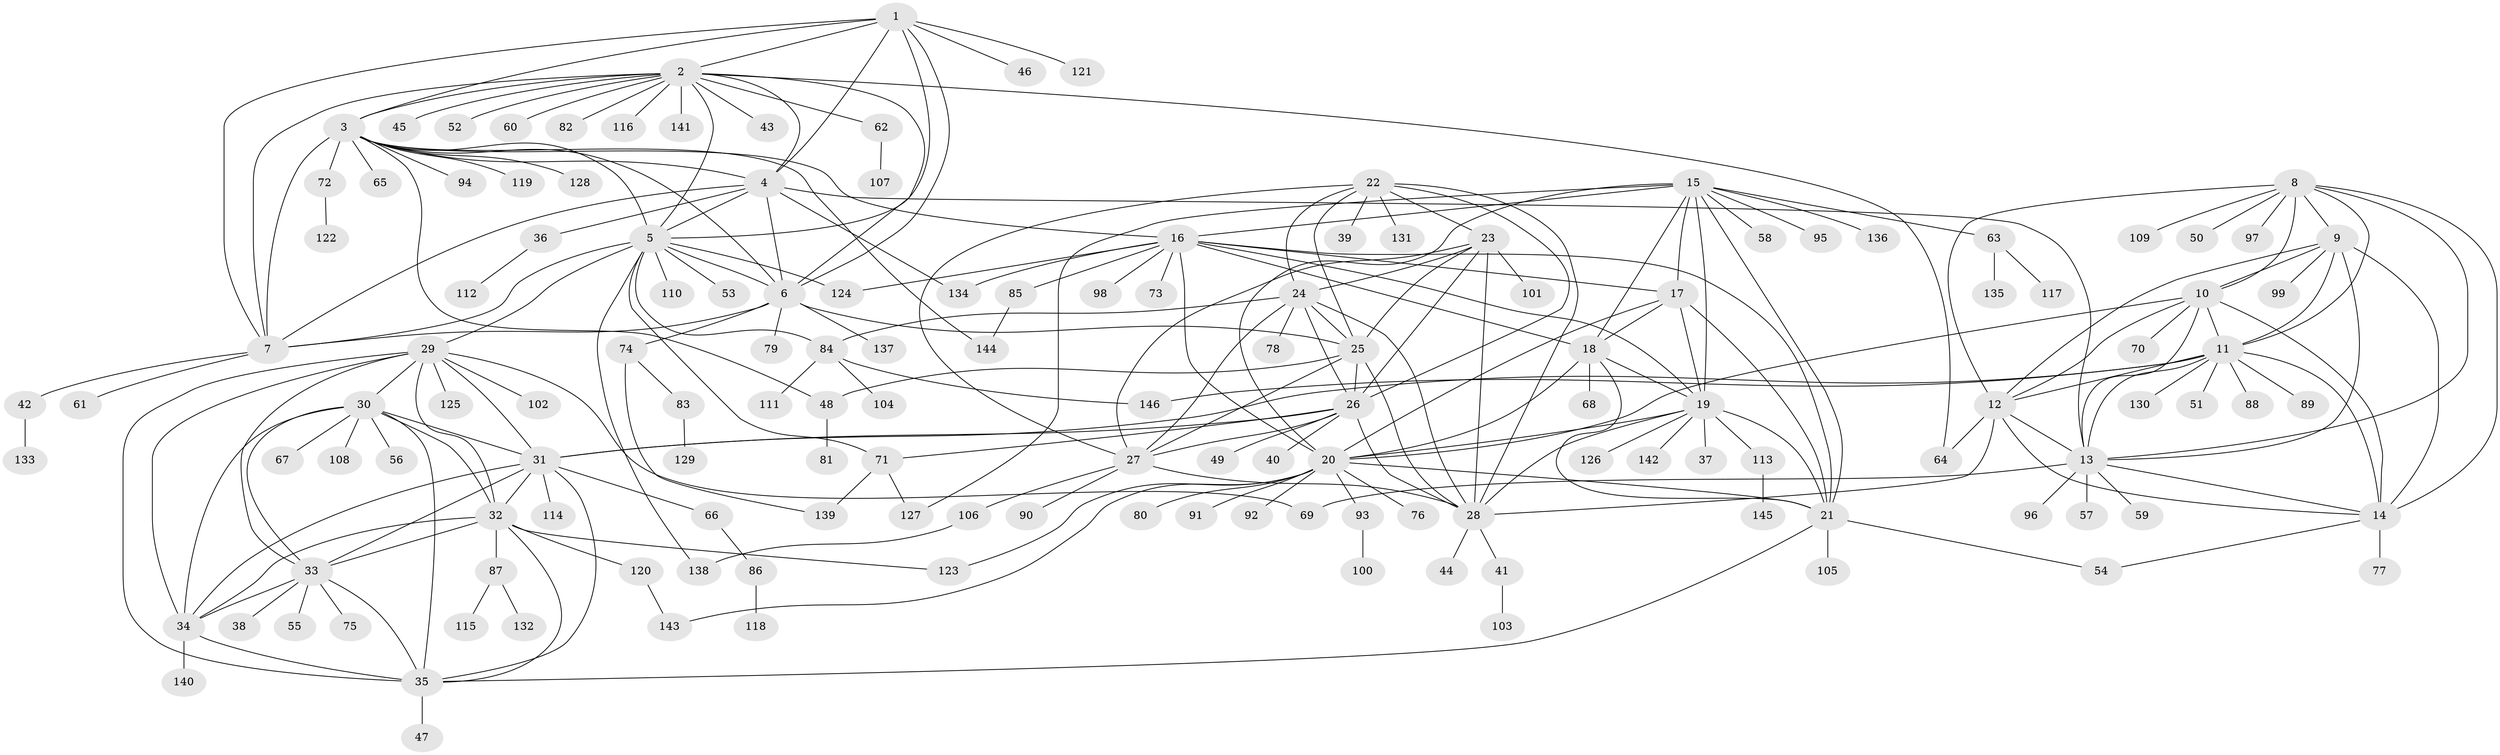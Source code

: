 // coarse degree distribution, {9: 0.061946902654867256, 13: 0.008849557522123894, 21: 0.008849557522123894, 8: 0.02654867256637168, 14: 0.008849557522123894, 10: 0.02654867256637168, 7: 0.035398230088495575, 5: 0.02654867256637168, 6: 0.017699115044247787, 15: 0.008849557522123894, 1: 0.6017699115044248, 2: 0.1504424778761062, 3: 0.008849557522123894, 4: 0.008849557522123894}
// Generated by graph-tools (version 1.1) at 2025/24/03/03/25 07:24:09]
// undirected, 146 vertices, 241 edges
graph export_dot {
graph [start="1"]
  node [color=gray90,style=filled];
  1;
  2;
  3;
  4;
  5;
  6;
  7;
  8;
  9;
  10;
  11;
  12;
  13;
  14;
  15;
  16;
  17;
  18;
  19;
  20;
  21;
  22;
  23;
  24;
  25;
  26;
  27;
  28;
  29;
  30;
  31;
  32;
  33;
  34;
  35;
  36;
  37;
  38;
  39;
  40;
  41;
  42;
  43;
  44;
  45;
  46;
  47;
  48;
  49;
  50;
  51;
  52;
  53;
  54;
  55;
  56;
  57;
  58;
  59;
  60;
  61;
  62;
  63;
  64;
  65;
  66;
  67;
  68;
  69;
  70;
  71;
  72;
  73;
  74;
  75;
  76;
  77;
  78;
  79;
  80;
  81;
  82;
  83;
  84;
  85;
  86;
  87;
  88;
  89;
  90;
  91;
  92;
  93;
  94;
  95;
  96;
  97;
  98;
  99;
  100;
  101;
  102;
  103;
  104;
  105;
  106;
  107;
  108;
  109;
  110;
  111;
  112;
  113;
  114;
  115;
  116;
  117;
  118;
  119;
  120;
  121;
  122;
  123;
  124;
  125;
  126;
  127;
  128;
  129;
  130;
  131;
  132;
  133;
  134;
  135;
  136;
  137;
  138;
  139;
  140;
  141;
  142;
  143;
  144;
  145;
  146;
  1 -- 2;
  1 -- 3;
  1 -- 4;
  1 -- 5;
  1 -- 6;
  1 -- 7;
  1 -- 46;
  1 -- 121;
  2 -- 3;
  2 -- 4;
  2 -- 5;
  2 -- 6;
  2 -- 7;
  2 -- 43;
  2 -- 45;
  2 -- 52;
  2 -- 60;
  2 -- 62;
  2 -- 64;
  2 -- 82;
  2 -- 116;
  2 -- 141;
  3 -- 4;
  3 -- 5;
  3 -- 6;
  3 -- 7;
  3 -- 16;
  3 -- 48;
  3 -- 65;
  3 -- 72;
  3 -- 94;
  3 -- 119;
  3 -- 128;
  3 -- 144;
  4 -- 5;
  4 -- 6;
  4 -- 7;
  4 -- 13;
  4 -- 36;
  4 -- 134;
  5 -- 6;
  5 -- 7;
  5 -- 29;
  5 -- 53;
  5 -- 71;
  5 -- 84;
  5 -- 110;
  5 -- 124;
  5 -- 138;
  6 -- 7;
  6 -- 25;
  6 -- 74;
  6 -- 79;
  6 -- 137;
  7 -- 42;
  7 -- 61;
  8 -- 9;
  8 -- 10;
  8 -- 11;
  8 -- 12;
  8 -- 13;
  8 -- 14;
  8 -- 50;
  8 -- 97;
  8 -- 109;
  9 -- 10;
  9 -- 11;
  9 -- 12;
  9 -- 13;
  9 -- 14;
  9 -- 99;
  10 -- 11;
  10 -- 12;
  10 -- 13;
  10 -- 14;
  10 -- 20;
  10 -- 70;
  11 -- 12;
  11 -- 13;
  11 -- 14;
  11 -- 31;
  11 -- 51;
  11 -- 88;
  11 -- 89;
  11 -- 130;
  11 -- 146;
  12 -- 13;
  12 -- 14;
  12 -- 28;
  12 -- 64;
  13 -- 14;
  13 -- 57;
  13 -- 59;
  13 -- 69;
  13 -- 96;
  14 -- 54;
  14 -- 77;
  15 -- 16;
  15 -- 17;
  15 -- 18;
  15 -- 19;
  15 -- 20;
  15 -- 21;
  15 -- 58;
  15 -- 63;
  15 -- 95;
  15 -- 127;
  15 -- 136;
  16 -- 17;
  16 -- 18;
  16 -- 19;
  16 -- 20;
  16 -- 21;
  16 -- 73;
  16 -- 85;
  16 -- 98;
  16 -- 124;
  16 -- 134;
  17 -- 18;
  17 -- 19;
  17 -- 20;
  17 -- 21;
  18 -- 19;
  18 -- 20;
  18 -- 21;
  18 -- 68;
  19 -- 20;
  19 -- 21;
  19 -- 28;
  19 -- 37;
  19 -- 113;
  19 -- 126;
  19 -- 142;
  20 -- 21;
  20 -- 76;
  20 -- 80;
  20 -- 91;
  20 -- 92;
  20 -- 93;
  20 -- 123;
  20 -- 143;
  21 -- 35;
  21 -- 54;
  21 -- 105;
  22 -- 23;
  22 -- 24;
  22 -- 25;
  22 -- 26;
  22 -- 27;
  22 -- 28;
  22 -- 39;
  22 -- 131;
  23 -- 24;
  23 -- 25;
  23 -- 26;
  23 -- 27;
  23 -- 28;
  23 -- 101;
  24 -- 25;
  24 -- 26;
  24 -- 27;
  24 -- 28;
  24 -- 78;
  24 -- 84;
  25 -- 26;
  25 -- 27;
  25 -- 28;
  25 -- 48;
  26 -- 27;
  26 -- 28;
  26 -- 31;
  26 -- 40;
  26 -- 49;
  26 -- 71;
  27 -- 28;
  27 -- 90;
  27 -- 106;
  28 -- 41;
  28 -- 44;
  29 -- 30;
  29 -- 31;
  29 -- 32;
  29 -- 33;
  29 -- 34;
  29 -- 35;
  29 -- 69;
  29 -- 102;
  29 -- 125;
  30 -- 31;
  30 -- 32;
  30 -- 33;
  30 -- 34;
  30 -- 35;
  30 -- 56;
  30 -- 67;
  30 -- 108;
  31 -- 32;
  31 -- 33;
  31 -- 34;
  31 -- 35;
  31 -- 66;
  31 -- 114;
  32 -- 33;
  32 -- 34;
  32 -- 35;
  32 -- 87;
  32 -- 120;
  32 -- 123;
  33 -- 34;
  33 -- 35;
  33 -- 38;
  33 -- 55;
  33 -- 75;
  34 -- 35;
  34 -- 140;
  35 -- 47;
  36 -- 112;
  41 -- 103;
  42 -- 133;
  48 -- 81;
  62 -- 107;
  63 -- 117;
  63 -- 135;
  66 -- 86;
  71 -- 127;
  71 -- 139;
  72 -- 122;
  74 -- 83;
  74 -- 139;
  83 -- 129;
  84 -- 104;
  84 -- 111;
  84 -- 146;
  85 -- 144;
  86 -- 118;
  87 -- 115;
  87 -- 132;
  93 -- 100;
  106 -- 138;
  113 -- 145;
  120 -- 143;
}
